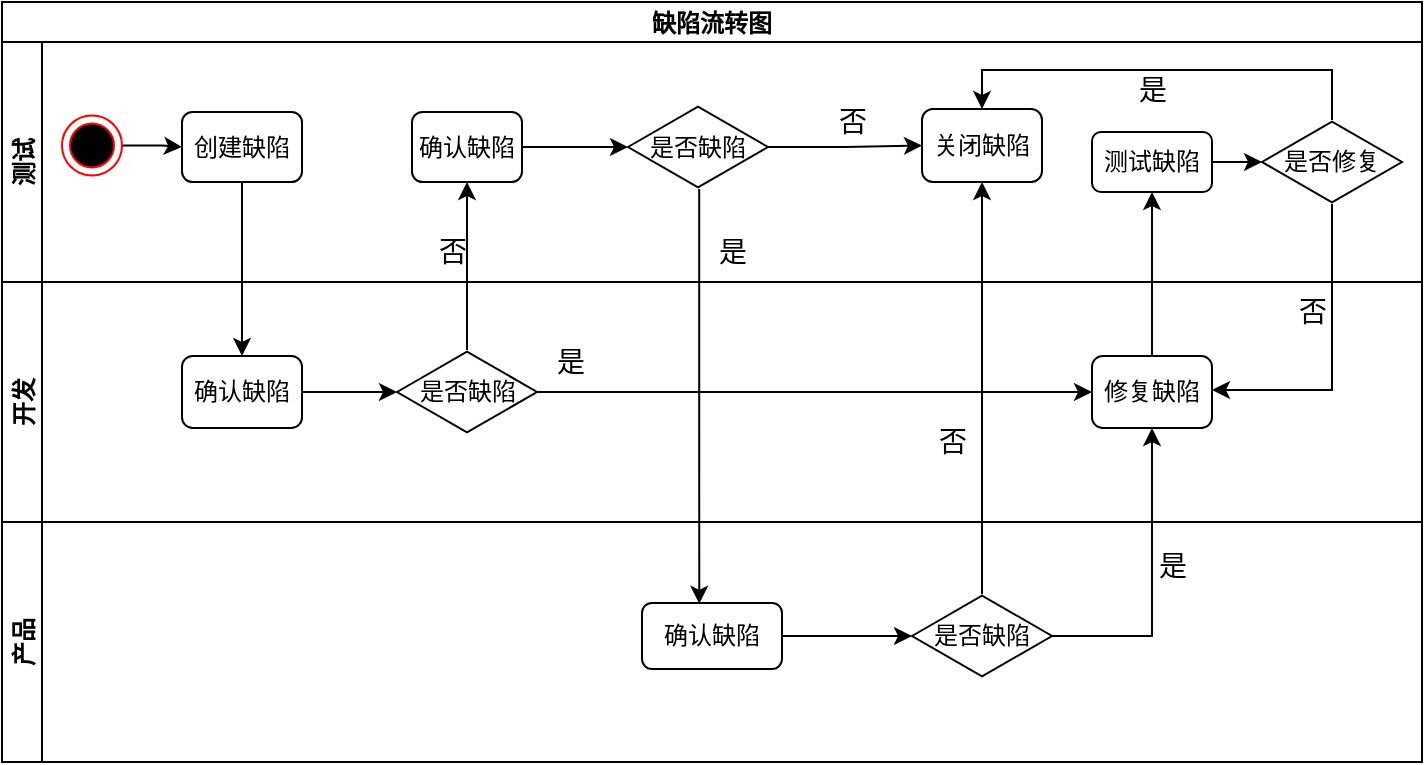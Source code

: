 <mxfile version="14.9.6" type="github">
  <diagram id="KL9cf1m1Lb3n79l9RlhW" name="Page-1">
    <mxGraphModel dx="865" dy="456" grid="1" gridSize="10" guides="1" tooltips="1" connect="1" arrows="1" fold="1" page="1" pageScale="1" pageWidth="827" pageHeight="1169" math="0" shadow="0">
      <root>
        <mxCell id="0" />
        <mxCell id="1" parent="0" />
        <mxCell id="rE75Y2Q2DmnQ8dYPYeXb-1" value="缺陷流转图" style="swimlane;childLayout=stackLayout;resizeParent=1;resizeParentMax=0;horizontal=1;startSize=20;horizontalStack=0;" vertex="1" parent="1">
          <mxGeometry x="110" y="205" width="710" height="380" as="geometry" />
        </mxCell>
        <mxCell id="rE75Y2Q2DmnQ8dYPYeXb-2" value="测试" style="swimlane;startSize=20;horizontal=0;" vertex="1" parent="rE75Y2Q2DmnQ8dYPYeXb-1">
          <mxGeometry y="20" width="710" height="120" as="geometry" />
        </mxCell>
        <mxCell id="rE75Y2Q2DmnQ8dYPYeXb-6" value="创建缺陷" style="rounded=1;whiteSpace=wrap;html=1;" vertex="1" parent="rE75Y2Q2DmnQ8dYPYeXb-2">
          <mxGeometry x="90" y="35" width="60" height="35" as="geometry" />
        </mxCell>
        <mxCell id="rE75Y2Q2DmnQ8dYPYeXb-47" value="" style="edgeStyle=orthogonalEdgeStyle;rounded=0;orthogonalLoop=1;jettySize=auto;html=1;fontSize=14;" edge="1" parent="rE75Y2Q2DmnQ8dYPYeXb-2" source="rE75Y2Q2DmnQ8dYPYeXb-7" target="rE75Y2Q2DmnQ8dYPYeXb-6">
          <mxGeometry relative="1" as="geometry" />
        </mxCell>
        <mxCell id="rE75Y2Q2DmnQ8dYPYeXb-7" value="" style="ellipse;html=1;shape=endState;fillColor=#000000;strokeColor=#ff0000;" vertex="1" parent="rE75Y2Q2DmnQ8dYPYeXb-2">
          <mxGeometry x="30" y="36.75" width="30" height="30" as="geometry" />
        </mxCell>
        <mxCell id="rE75Y2Q2DmnQ8dYPYeXb-11" value="关闭缺陷" style="rounded=1;whiteSpace=wrap;html=1;" vertex="1" parent="rE75Y2Q2DmnQ8dYPYeXb-2">
          <mxGeometry x="460" y="33.5" width="60" height="36.5" as="geometry" />
        </mxCell>
        <mxCell id="rE75Y2Q2DmnQ8dYPYeXb-23" value="" style="edgeStyle=orthogonalEdgeStyle;rounded=0;orthogonalLoop=1;jettySize=auto;html=1;fontSize=14;" edge="1" parent="rE75Y2Q2DmnQ8dYPYeXb-2" source="rE75Y2Q2DmnQ8dYPYeXb-8" target="rE75Y2Q2DmnQ8dYPYeXb-22">
          <mxGeometry relative="1" as="geometry" />
        </mxCell>
        <mxCell id="rE75Y2Q2DmnQ8dYPYeXb-8" value="确认缺陷" style="rounded=1;whiteSpace=wrap;html=1;" vertex="1" parent="rE75Y2Q2DmnQ8dYPYeXb-2">
          <mxGeometry x="205" y="35" width="55" height="35" as="geometry" />
        </mxCell>
        <mxCell id="rE75Y2Q2DmnQ8dYPYeXb-19" value="否" style="text;strokeColor=none;fillColor=none;html=1;fontSize=14;fontStyle=0;verticalAlign=middle;align=center;" vertex="1" parent="rE75Y2Q2DmnQ8dYPYeXb-2">
          <mxGeometry x="200" y="90" width="50" height="30" as="geometry" />
        </mxCell>
        <mxCell id="rE75Y2Q2DmnQ8dYPYeXb-27" value="" style="edgeStyle=orthogonalEdgeStyle;rounded=0;orthogonalLoop=1;jettySize=auto;html=1;fontSize=14;" edge="1" parent="rE75Y2Q2DmnQ8dYPYeXb-2" source="rE75Y2Q2DmnQ8dYPYeXb-22" target="rE75Y2Q2DmnQ8dYPYeXb-11">
          <mxGeometry relative="1" as="geometry" />
        </mxCell>
        <mxCell id="rE75Y2Q2DmnQ8dYPYeXb-22" value="是否缺陷" style="html=1;whiteSpace=wrap;aspect=fixed;shape=isoRectangle;" vertex="1" parent="rE75Y2Q2DmnQ8dYPYeXb-2">
          <mxGeometry x="313" y="31.5" width="70" height="42" as="geometry" />
        </mxCell>
        <mxCell id="rE75Y2Q2DmnQ8dYPYeXb-25" value="是" style="text;strokeColor=none;fillColor=none;html=1;fontSize=14;fontStyle=0;verticalAlign=middle;align=center;" vertex="1" parent="rE75Y2Q2DmnQ8dYPYeXb-2">
          <mxGeometry x="340" y="90" width="50" height="30" as="geometry" />
        </mxCell>
        <mxCell id="rE75Y2Q2DmnQ8dYPYeXb-28" value="否" style="text;strokeColor=none;fillColor=none;html=1;fontSize=14;fontStyle=0;verticalAlign=middle;align=center;" vertex="1" parent="rE75Y2Q2DmnQ8dYPYeXb-2">
          <mxGeometry x="400" y="25" width="50" height="30" as="geometry" />
        </mxCell>
        <mxCell id="rE75Y2Q2DmnQ8dYPYeXb-37" value="" style="edgeStyle=orthogonalEdgeStyle;rounded=0;orthogonalLoop=1;jettySize=auto;html=1;fontSize=14;" edge="1" parent="rE75Y2Q2DmnQ8dYPYeXb-2" source="rE75Y2Q2DmnQ8dYPYeXb-34" target="rE75Y2Q2DmnQ8dYPYeXb-36">
          <mxGeometry relative="1" as="geometry" />
        </mxCell>
        <mxCell id="rE75Y2Q2DmnQ8dYPYeXb-34" value="测试缺陷" style="rounded=1;whiteSpace=wrap;html=1;" vertex="1" parent="rE75Y2Q2DmnQ8dYPYeXb-2">
          <mxGeometry x="545" y="45" width="60" height="30" as="geometry" />
        </mxCell>
        <mxCell id="rE75Y2Q2DmnQ8dYPYeXb-38" style="edgeStyle=orthogonalEdgeStyle;rounded=0;orthogonalLoop=1;jettySize=auto;html=1;entryX=0.5;entryY=0;entryDx=0;entryDy=0;fontSize=14;" edge="1" parent="rE75Y2Q2DmnQ8dYPYeXb-2" source="rE75Y2Q2DmnQ8dYPYeXb-36" target="rE75Y2Q2DmnQ8dYPYeXb-11">
          <mxGeometry relative="1" as="geometry">
            <Array as="points">
              <mxPoint x="665" y="14" />
              <mxPoint x="490" y="14" />
            </Array>
          </mxGeometry>
        </mxCell>
        <mxCell id="rE75Y2Q2DmnQ8dYPYeXb-36" value="是否修复" style="html=1;whiteSpace=wrap;aspect=fixed;shape=isoRectangle;" vertex="1" parent="rE75Y2Q2DmnQ8dYPYeXb-2">
          <mxGeometry x="630" y="39" width="70" height="42" as="geometry" />
        </mxCell>
        <mxCell id="rE75Y2Q2DmnQ8dYPYeXb-40" value="是" style="text;strokeColor=none;fillColor=none;html=1;fontSize=14;fontStyle=0;verticalAlign=middle;align=center;" vertex="1" parent="rE75Y2Q2DmnQ8dYPYeXb-2">
          <mxGeometry x="550" y="9" width="50" height="30" as="geometry" />
        </mxCell>
        <mxCell id="rE75Y2Q2DmnQ8dYPYeXb-3" value="开发" style="swimlane;startSize=20;horizontal=0;" vertex="1" parent="rE75Y2Q2DmnQ8dYPYeXb-1">
          <mxGeometry y="140" width="710" height="120" as="geometry" />
        </mxCell>
        <mxCell id="rE75Y2Q2DmnQ8dYPYeXb-16" style="edgeStyle=orthogonalEdgeStyle;rounded=0;orthogonalLoop=1;jettySize=auto;html=1;" edge="1" parent="rE75Y2Q2DmnQ8dYPYeXb-3" source="rE75Y2Q2DmnQ8dYPYeXb-13" target="rE75Y2Q2DmnQ8dYPYeXb-14">
          <mxGeometry relative="1" as="geometry" />
        </mxCell>
        <mxCell id="rE75Y2Q2DmnQ8dYPYeXb-13" value="确认缺陷" style="rounded=1;whiteSpace=wrap;html=1;" vertex="1" parent="rE75Y2Q2DmnQ8dYPYeXb-3">
          <mxGeometry x="90" y="37" width="60" height="36" as="geometry" />
        </mxCell>
        <mxCell id="rE75Y2Q2DmnQ8dYPYeXb-10" value="修复缺陷" style="rounded=1;whiteSpace=wrap;html=1;" vertex="1" parent="rE75Y2Q2DmnQ8dYPYeXb-3">
          <mxGeometry x="545" y="37" width="60" height="36" as="geometry" />
        </mxCell>
        <mxCell id="rE75Y2Q2DmnQ8dYPYeXb-14" value="是否缺陷" style="html=1;whiteSpace=wrap;aspect=fixed;shape=isoRectangle;" vertex="1" parent="rE75Y2Q2DmnQ8dYPYeXb-3">
          <mxGeometry x="197.5" y="34" width="70" height="42" as="geometry" />
        </mxCell>
        <mxCell id="rE75Y2Q2DmnQ8dYPYeXb-17" style="edgeStyle=orthogonalEdgeStyle;rounded=0;orthogonalLoop=1;jettySize=auto;html=1;entryX=0;entryY=0.5;entryDx=0;entryDy=0;labelBorderColor=none;" edge="1" parent="rE75Y2Q2DmnQ8dYPYeXb-3" source="rE75Y2Q2DmnQ8dYPYeXb-14" target="rE75Y2Q2DmnQ8dYPYeXb-10">
          <mxGeometry relative="1" as="geometry" />
        </mxCell>
        <mxCell id="rE75Y2Q2DmnQ8dYPYeXb-20" value="是" style="text;strokeColor=none;fillColor=none;html=1;fontSize=14;fontStyle=0;verticalAlign=middle;align=center;" vertex="1" parent="rE75Y2Q2DmnQ8dYPYeXb-3">
          <mxGeometry x="259" y="25" width="50" height="30" as="geometry" />
        </mxCell>
        <mxCell id="rE75Y2Q2DmnQ8dYPYeXb-44" value="否" style="text;strokeColor=none;fillColor=none;html=1;fontSize=14;fontStyle=0;verticalAlign=middle;align=center;" vertex="1" parent="rE75Y2Q2DmnQ8dYPYeXb-3">
          <mxGeometry x="630" y="5" width="50" height="20" as="geometry" />
        </mxCell>
        <mxCell id="rE75Y2Q2DmnQ8dYPYeXb-45" value="否" style="text;strokeColor=none;fillColor=none;html=1;fontSize=14;fontStyle=0;verticalAlign=middle;align=center;" vertex="1" parent="rE75Y2Q2DmnQ8dYPYeXb-3">
          <mxGeometry x="450" y="65" width="50" height="30" as="geometry" />
        </mxCell>
        <mxCell id="rE75Y2Q2DmnQ8dYPYeXb-15" style="edgeStyle=orthogonalEdgeStyle;rounded=0;orthogonalLoop=1;jettySize=auto;html=1;entryX=0.5;entryY=0;entryDx=0;entryDy=0;" edge="1" parent="rE75Y2Q2DmnQ8dYPYeXb-1" source="rE75Y2Q2DmnQ8dYPYeXb-6" target="rE75Y2Q2DmnQ8dYPYeXb-13">
          <mxGeometry relative="1" as="geometry" />
        </mxCell>
        <mxCell id="rE75Y2Q2DmnQ8dYPYeXb-21" style="edgeStyle=orthogonalEdgeStyle;rounded=0;orthogonalLoop=1;jettySize=auto;html=1;entryX=0.5;entryY=1;entryDx=0;entryDy=0;fontSize=14;" edge="1" parent="rE75Y2Q2DmnQ8dYPYeXb-1" source="rE75Y2Q2DmnQ8dYPYeXb-14" target="rE75Y2Q2DmnQ8dYPYeXb-8">
          <mxGeometry relative="1" as="geometry" />
        </mxCell>
        <mxCell id="rE75Y2Q2DmnQ8dYPYeXb-24" value="" style="edgeStyle=orthogonalEdgeStyle;rounded=0;orthogonalLoop=1;jettySize=auto;html=1;fontSize=14;entryX=0.409;entryY=0.012;entryDx=0;entryDy=0;entryPerimeter=0;" edge="1" parent="rE75Y2Q2DmnQ8dYPYeXb-1" source="rE75Y2Q2DmnQ8dYPYeXb-22" target="rE75Y2Q2DmnQ8dYPYeXb-9">
          <mxGeometry relative="1" as="geometry">
            <Array as="points">
              <mxPoint x="349" y="215" />
            </Array>
          </mxGeometry>
        </mxCell>
        <mxCell id="rE75Y2Q2DmnQ8dYPYeXb-31" style="edgeStyle=orthogonalEdgeStyle;rounded=0;orthogonalLoop=1;jettySize=auto;html=1;fontSize=14;entryX=0.5;entryY=1;entryDx=0;entryDy=0;" edge="1" parent="rE75Y2Q2DmnQ8dYPYeXb-1" source="rE75Y2Q2DmnQ8dYPYeXb-29" target="rE75Y2Q2DmnQ8dYPYeXb-11">
          <mxGeometry relative="1" as="geometry">
            <mxPoint x="510" y="95" as="targetPoint" />
          </mxGeometry>
        </mxCell>
        <mxCell id="rE75Y2Q2DmnQ8dYPYeXb-33" style="edgeStyle=orthogonalEdgeStyle;rounded=0;orthogonalLoop=1;jettySize=auto;html=1;fontSize=14;entryX=0.5;entryY=1;entryDx=0;entryDy=0;" edge="1" parent="rE75Y2Q2DmnQ8dYPYeXb-1" source="rE75Y2Q2DmnQ8dYPYeXb-29" target="rE75Y2Q2DmnQ8dYPYeXb-10">
          <mxGeometry relative="1" as="geometry">
            <mxPoint x="590" y="225.0" as="targetPoint" />
          </mxGeometry>
        </mxCell>
        <mxCell id="rE75Y2Q2DmnQ8dYPYeXb-35" value="" style="edgeStyle=orthogonalEdgeStyle;rounded=0;orthogonalLoop=1;jettySize=auto;html=1;fontSize=14;" edge="1" parent="rE75Y2Q2DmnQ8dYPYeXb-1" source="rE75Y2Q2DmnQ8dYPYeXb-10" target="rE75Y2Q2DmnQ8dYPYeXb-34">
          <mxGeometry relative="1" as="geometry" />
        </mxCell>
        <mxCell id="rE75Y2Q2DmnQ8dYPYeXb-4" value="产品" style="swimlane;startSize=20;horizontal=0;" vertex="1" parent="rE75Y2Q2DmnQ8dYPYeXb-1">
          <mxGeometry y="260" width="710" height="120" as="geometry" />
        </mxCell>
        <mxCell id="rE75Y2Q2DmnQ8dYPYeXb-32" value="" style="edgeStyle=orthogonalEdgeStyle;rounded=0;orthogonalLoop=1;jettySize=auto;html=1;fontSize=14;" edge="1" parent="rE75Y2Q2DmnQ8dYPYeXb-4" source="rE75Y2Q2DmnQ8dYPYeXb-9" target="rE75Y2Q2DmnQ8dYPYeXb-29">
          <mxGeometry relative="1" as="geometry" />
        </mxCell>
        <mxCell id="rE75Y2Q2DmnQ8dYPYeXb-9" value="确认缺陷" style="rounded=1;whiteSpace=wrap;html=1;" vertex="1" parent="rE75Y2Q2DmnQ8dYPYeXb-4">
          <mxGeometry x="320" y="40.5" width="70" height="33" as="geometry" />
        </mxCell>
        <mxCell id="rE75Y2Q2DmnQ8dYPYeXb-29" value="是否缺陷" style="html=1;whiteSpace=wrap;aspect=fixed;shape=isoRectangle;" vertex="1" parent="rE75Y2Q2DmnQ8dYPYeXb-4">
          <mxGeometry x="455" y="36" width="70" height="42" as="geometry" />
        </mxCell>
        <mxCell id="rE75Y2Q2DmnQ8dYPYeXb-46" value="是" style="text;strokeColor=none;fillColor=none;html=1;fontSize=14;fontStyle=0;verticalAlign=middle;align=center;" vertex="1" parent="rE75Y2Q2DmnQ8dYPYeXb-4">
          <mxGeometry x="560" y="7" width="50" height="30" as="geometry" />
        </mxCell>
        <mxCell id="rE75Y2Q2DmnQ8dYPYeXb-43" style="edgeStyle=orthogonalEdgeStyle;rounded=0;orthogonalLoop=1;jettySize=auto;html=1;fontSize=14;" edge="1" parent="rE75Y2Q2DmnQ8dYPYeXb-1" source="rE75Y2Q2DmnQ8dYPYeXb-36" target="rE75Y2Q2DmnQ8dYPYeXb-10">
          <mxGeometry relative="1" as="geometry">
            <Array as="points">
              <mxPoint x="665" y="194" />
            </Array>
          </mxGeometry>
        </mxCell>
      </root>
    </mxGraphModel>
  </diagram>
</mxfile>
